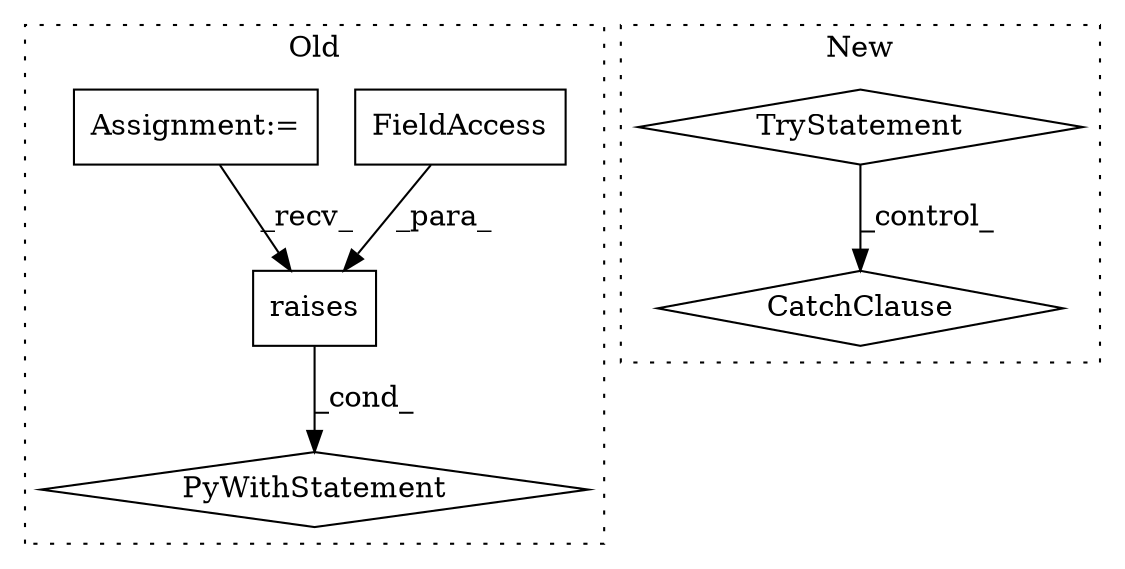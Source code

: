 digraph G {
subgraph cluster0 {
1 [label="raises" a="32" s="28263,28298" l="7,1" shape="box"];
4 [label="PyWithStatement" a="104" s="28246,28299" l="10,2" shape="diamond"];
5 [label="FieldAccess" a="22" s="28270" l="28" shape="box"];
6 [label="Assignment:=" a="7" s="25868" l="6" shape="box"];
label = "Old";
style="dotted";
}
subgraph cluster1 {
2 [label="TryStatement" a="54" s="27648" l="4" shape="diamond"];
3 [label="CatchClause" a="12" s="27694,27745" l="11,2" shape="diamond"];
label = "New";
style="dotted";
}
1 -> 4 [label="_cond_"];
2 -> 3 [label="_control_"];
5 -> 1 [label="_para_"];
6 -> 1 [label="_recv_"];
}